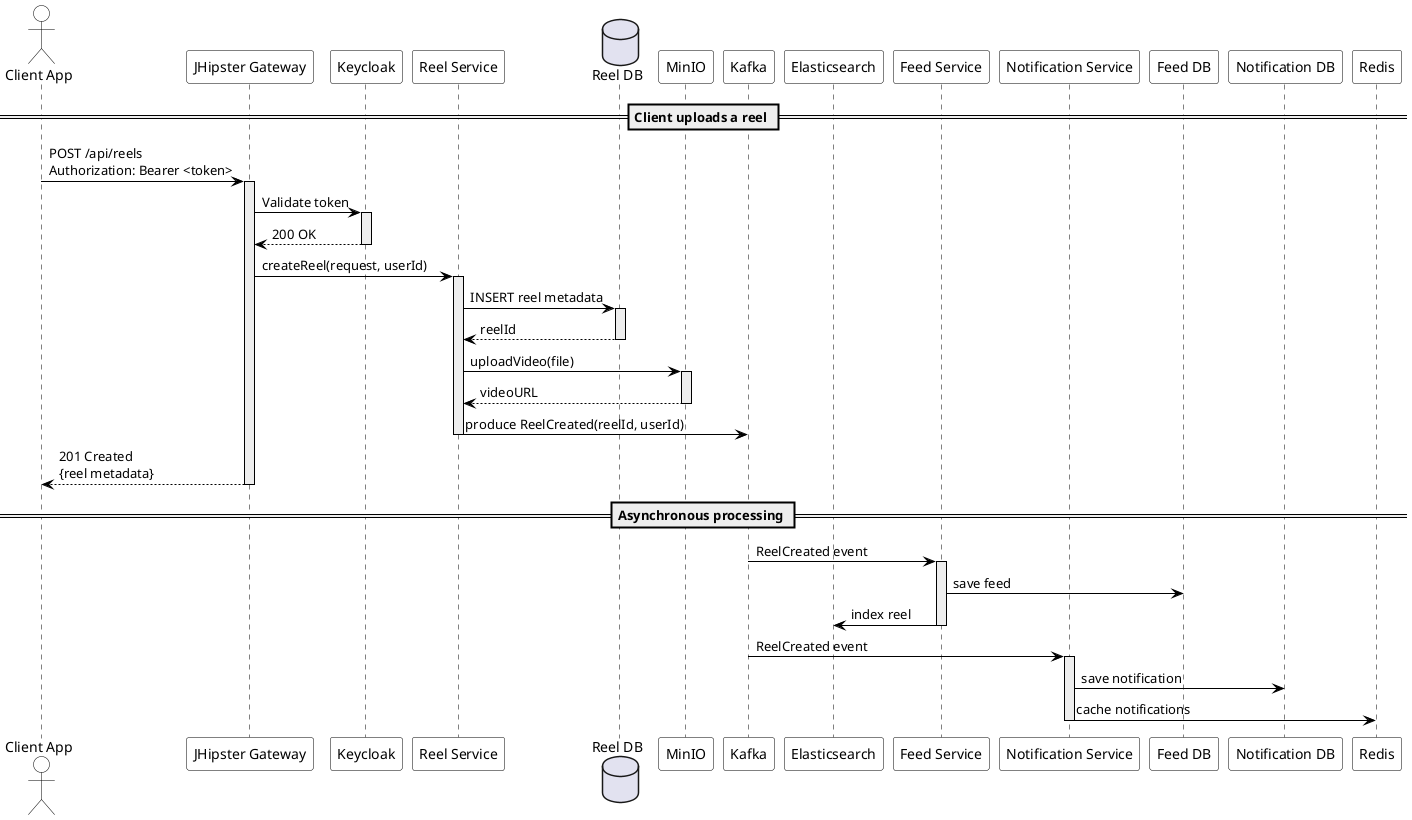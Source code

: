 @startuml
skinparam sequence {
  ArrowColor Black
  ActorBorderColor Black
  ActorBackgroundColor White
  ParticipantBorderColor Black
  ParticipantBackgroundColor White
  LifeLineBorderColor Black
  LifeLineBackgroundColor #EEEEEE
}

actor "Client App" as Client
participant "JHipster Gateway" as Gateway
participant Keycloak
participant "Reel Service" as ReelService
database "Reel DB" as ReelDB
participant MinIO
participant Kafka
participant Elasticsearch
participant "Feed Service" as FeedService
participant "Notification Service" as NotificationService

== Client uploads a reel ==
Client -> Gateway: POST /api/reels\nAuthorization: Bearer <token>
activate Gateway

Gateway -> Keycloak: Validate token
activate Keycloak
Keycloak --> Gateway: 200 OK
deactivate Keycloak

Gateway -> ReelService: createReel(request, userId)
activate ReelService

ReelService -> ReelDB: INSERT reel metadata
activate ReelDB
ReelDB --> ReelService: reelId
deactivate ReelDB

ReelService -> MinIO: uploadVideo(file)
activate MinIO
MinIO --> ReelService: videoURL
deactivate MinIO

ReelService -> Kafka: produce ReelCreated(reelId, userId)
deactivate ReelService

Gateway --> Client: 201 Created\n{reel metadata}
deactivate Gateway

== Asynchronous processing ==
Kafka -> FeedService: ReelCreated event
activate FeedService
FeedService -> "Feed DB": save feed
FeedService -> Elasticsearch: index reel
deactivate FeedService

Kafka -> NotificationService: ReelCreated event
activate NotificationService
NotificationService -> "Notification DB": save notification
NotificationService -> Redis: cache notifications
deactivate NotificationService

@enduml
